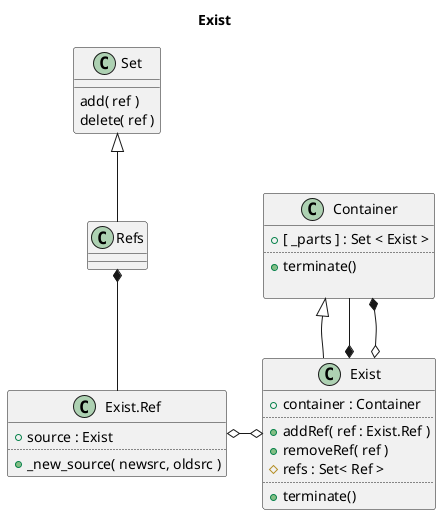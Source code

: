@startuml

skinparam DefaultFontName "arial"

title Exist

class Container {
	+ [ _parts ] : Set < Exist >
	..
	+ terminate()

}

class Exist {
	+ container : Container
	..
	+ addRef( ref : Exist.Ref )
	+ removeRef( ref )
	# refs : Set< Ref >
	..
	+ terminate()
}

class "Exist.Ref" as ExistRef {
	+ source : Exist
	..
	+ _new_source( newsrc, oldsrc )
}

class Set {
	add( ref )
	delete( ref )
}

Container <|-- Exist
Container --* Exist
Container *--o Exist
ExistRef o-o Exist

Set <|-- Refs
Refs *-- ExistRef


@enduml

